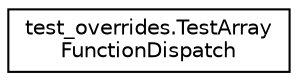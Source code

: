 digraph "Graphical Class Hierarchy"
{
 // LATEX_PDF_SIZE
  edge [fontname="Helvetica",fontsize="10",labelfontname="Helvetica",labelfontsize="10"];
  node [fontname="Helvetica",fontsize="10",shape=record];
  rankdir="LR";
  Node0 [label="test_overrides.TestArray\lFunctionDispatch",height=0.2,width=0.4,color="black", fillcolor="white", style="filled",URL="$classtest__overrides_1_1TestArrayFunctionDispatch.html",tooltip=" "];
}
